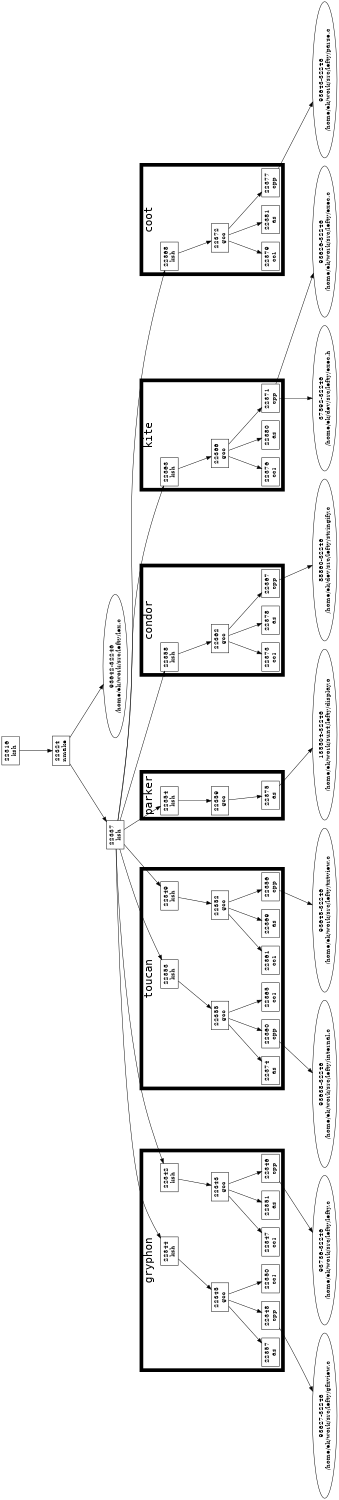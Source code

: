 digraph g {
	graph [fontname=Courier, fontsize=24, ranksep="1.0", size="10,7.5", orientation=land, style="setlinewidth(8)", page="8.5,11", center=true];
	node [label="\N", shape=box];
	subgraph cluster_0 {
		graph [label=gryphon];
		22342 [label="22342\nksh", pname=ksh, kind=proc];
		22343 [label="22343\ngcc", pname=gcc, kind=proc];
		22346 [label="22346\ncpp", pname=cpp, kind=proc];
		22347 [label="22347\ncc1", pname=cc1, kind=proc];
		22351 [label="22351\nas", pname=as, kind=proc];
		22344 [label="22344\nksh", pname=ksh, kind=proc];
		22345 [label="22345\ngcc", pname=gcc, kind=proc];
		22348 [label="22348\ncpp", pname=cpp, kind=proc];
		22350 [label="22350\ncc1", pname=cc1, kind=proc];
		22357 [label="22357\nas", pname=as, kind=proc];
		22342 -> 22343
		22344 -> 22345
		22343 -> 22346
		22343 -> 22347
		22345 -> 22348
		22345 -> 22350
		22343 -> 22351
		22345 -> 22357
	}
	subgraph cluster_1 {
		graph [label=toucan];
		22349 [label="22349\nksh", pname=ksh, kind=proc];
		22352 [label="22352\ngcc", pname=gcc, kind=proc];
		22356 [label="22356\ncpp", pname=cpp, kind=proc];
		22361 [label="22361\ncc1", pname=cc1, kind=proc];
		22369 [label="22369\nas", pname=as, kind=proc];
		22353 [label="22353\nksh", pname=ksh, kind=proc];
		22355 [label="22355\ngcc", pname=gcc, kind=proc];
		22360 [label="22360\ncpp", pname=cpp, kind=proc];
		22365 [label="22365\ncc1", pname=cc1, kind=proc];
		22374 [label="22374\nas", pname=as, kind=proc];
		22349 -> 22352
		22353 -> 22355
		22352 -> 22356
		22355 -> 22360
		22352 -> 22361
		22355 -> 22365
		22352 -> 22369
		22355 -> 22374
	}
	subgraph cluster_2 {
		graph [label=parker];
		22354 [label="22354\nksh", pname=ksh, kind=proc];
		22359 [label="22359\ngcc", pname=gcc, kind=proc];
		22375 [label="22375\nas", pname=as, kind=proc];
		22354 -> 22359
		22359 -> 22375
	}
	subgraph cluster_3 {
		graph [label=condor];
		22358 [label="22358\nksh", pname=ksh, kind=proc];
		22362 [label="22362\ngcc", pname=gcc, kind=proc];
		22367 [label="22367\ncpp", pname=cpp, kind=proc];
		22373 [label="22373\ncc1", pname=cc1, kind=proc];
		22378 [label="22378\nas", pname=as, kind=proc];
		22358 -> 22362
		22362 -> 22367
		22362 -> 22373
		22362 -> 22378
	}
	subgraph cluster_4 {
		graph [label=kite];
		22363 [label="22363\nksh", pname=ksh, kind=proc];
		22366 [label="22366\ngcc", pname=gcc, kind=proc];
		22371 [label="22371\ncpp", pname=cpp, kind=proc];
		22376 [label="22376\ncc1", pname=cc1, kind=proc];
		22380 [label="22380\nas", pname=as, kind=proc];
		22363 -> 22366
		22366 -> 22371
		22366 -> 22376
		22366 -> 22380
	}
	subgraph cluster_5 {
		graph [label=coot];
		22368 [label="22368\nksh", pname=ksh, kind=proc];
		22372 [label="22372\ngcc", pname=gcc, kind=proc];
		22377 [label="22377\ncpp", pname=cpp, kind=proc];
		22379 [label="22379\ncc1", pname=cc1, kind=proc];
		22381 [label="22381\nas", pname=as, kind=proc];
		22368 -> 22372
		22372 -> 22377
		22372 -> 22379
		22372 -> 22381
	}
	{
		graph [rank=same];
		22337 [label="22337\nksh", pname=ksh, kind=proc];
		"93642-32246" [label="93642-32246\n/home/ek/work/src/lefty/lex.c", shape=ellipse, kind=file, fname="/home/ek/work/src/lefty/lex.c"];
		22337 -> "93642-32246" [style=invis, minlen=10];
	}
	22316 [label="22316\nksh", pname=ksh, kind=proc];
	22324 [label="22324\nnmake", pname=nmake, kind=proc];
	"93736-32246" [label="93736-32246\n/home/ek/work/src/lefty/lefty.c", shape=ellipse, kind=file, fname="/home/ek/work/src/lefty/lefty.c"];
	"93627-32246" [label="93627-32246\n/home/ek/work/src/lefty/gfxview.c", shape=ellipse, kind=file, fname="/home/ek/work/src/lefty/gfxview.c"];
	"93645-32246" [label="93645-32246\n/home/ek/work/src/lefty/txtview.c", shape=ellipse, kind=file, fname="/home/ek/work/src/lefty/txtview.c"];
	"93638-32246" [label="93638-32246\n/home/ek/work/src/lefty/internal.c", shape=ellipse, kind=file, fname="/home/ek/work/src/lefty/internal.c"];
	"88860-32246" [label="88860-32246\n/home/ek/dev/src/lefty/stringify.c", shape=ellipse, kind=file, fname="/home/ek/dev/src/lefty/stringify.c"];
	"93626-32246" [label="93626-32246\n/home/ek/work/src/lefty/exec.c", shape=ellipse, kind=file, fname="/home/ek/work/src/lefty/exec.c"];
	"93643-32246" [label="93643-32246\n/home/ek/work/src/lefty/parse.c", shape=ellipse, kind=file, fname="/home/ek/work/src/lefty/parse.c"];
	"37592-32246" [label="37592-32246\n/home/ek/dev/src/lefty/exec.h", shape=ellipse, kind=file, fname="/home/ek/dev/src/lefty/exec.h"];
	"135504-32246" [label="135504-32246\n/home/ek/work/sun4/lefty/display.o", shape=ellipse, kind=file, fname="/home/ek/work/sun4/lefty/display.o"];
	22316 -> 22324
	22324 -> 22337
	22337 -> 22342
	22337 -> 22344
	22346 -> "93736-32246"
	22337 -> 22349
	22348 -> "93627-32246"
	22337 -> 22353
	22337 -> 22354
	22337 -> 22358
	22356 -> "93645-32246"
	22337 -> 22363
	22360 -> "93638-32246"
	22337 -> 22368
	22324 -> "93642-32246"
	22367 -> "88860-32246"
	22371 -> "93626-32246"
	22377 -> "93643-32246"
	22371 -> "37592-32246"
	22375 -> "135504-32246"
}
